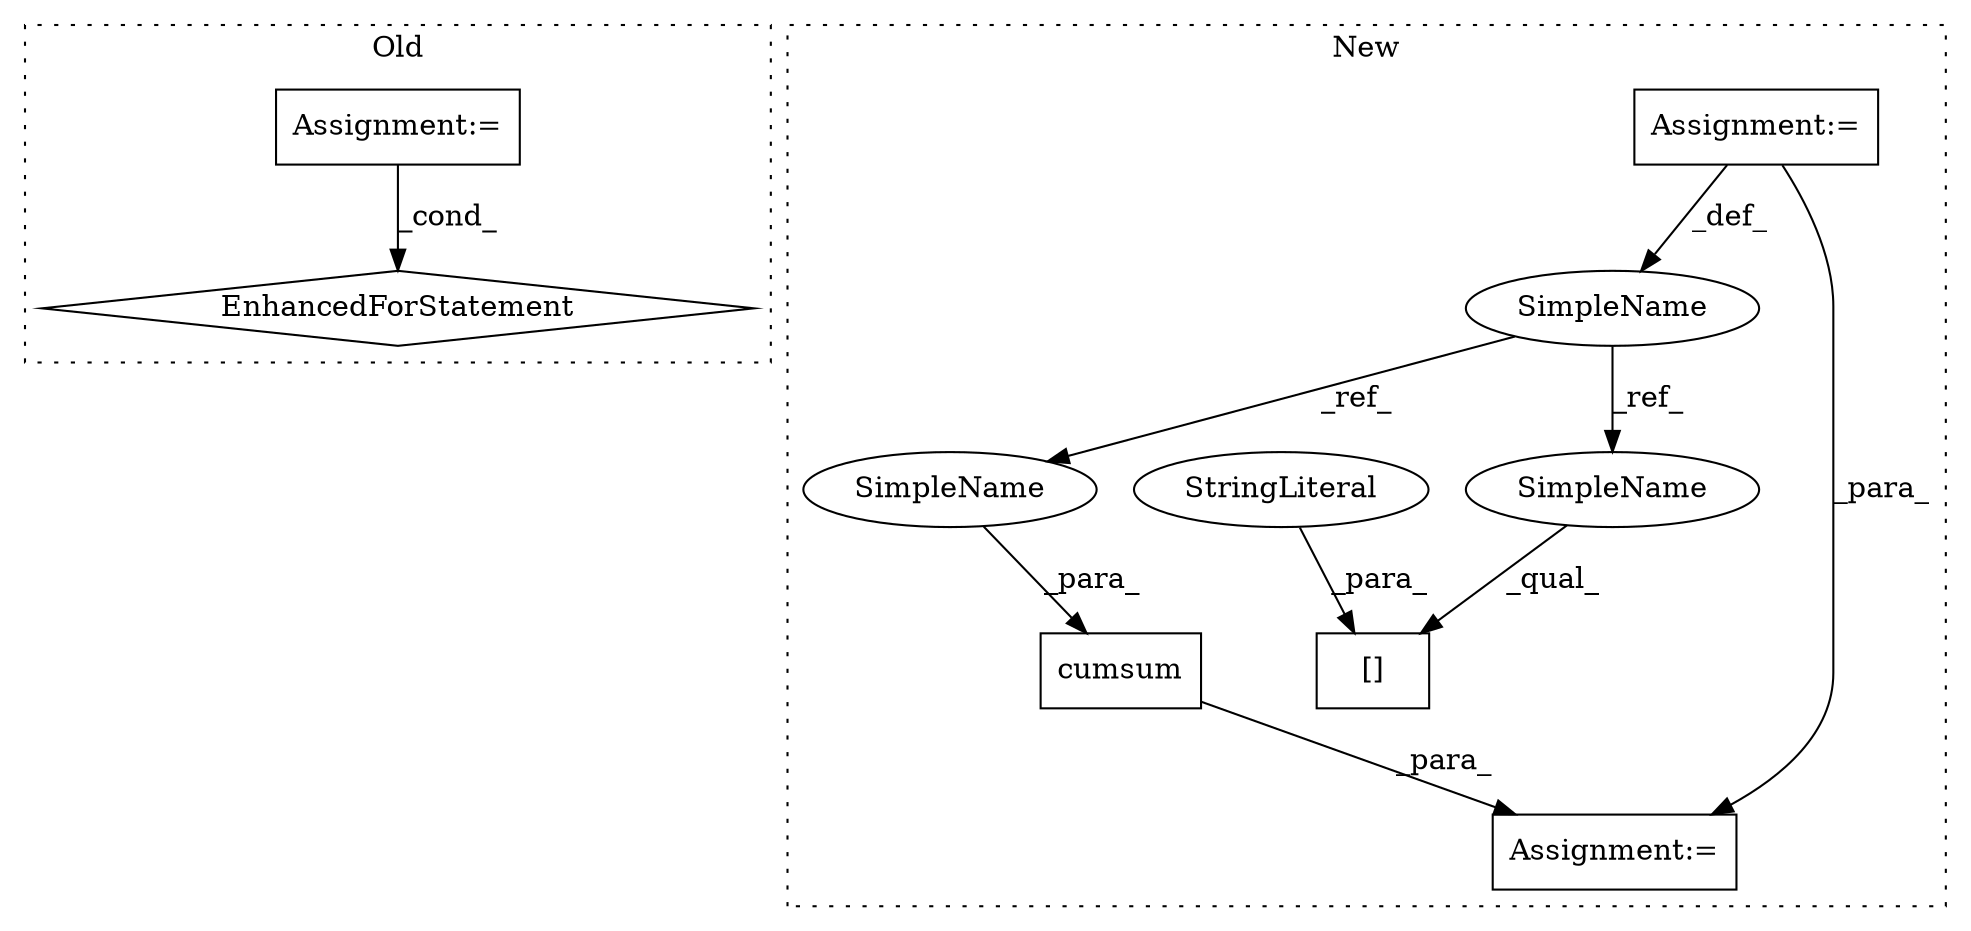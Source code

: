 digraph G {
subgraph cluster0 {
1 [label="EnhancedForStatement" a="70" s="6344,6433" l="63,2" shape="diamond"];
8 [label="Assignment:=" a="7" s="6344,6433" l="63,2" shape="box"];
label = "Old";
style="dotted";
}
subgraph cluster1 {
2 [label="cumsum" a="32" s="6449,6465" l="7,1" shape="box"];
3 [label="SimpleName" a="42" s="6041" l="7" shape="ellipse"];
4 [label="[]" a="2" s="6523,6549" l="8,1" shape="box"];
5 [label="StringLiteral" a="45" s="6531" l="18" shape="ellipse"];
6 [label="Assignment:=" a="7" s="6442" l="1" shape="box"];
7 [label="Assignment:=" a="7" s="6048" l="1" shape="box"];
9 [label="SimpleName" a="42" s="6523" l="7" shape="ellipse"];
10 [label="SimpleName" a="42" s="6456" l="7" shape="ellipse"];
label = "New";
style="dotted";
}
2 -> 6 [label="_para_"];
3 -> 10 [label="_ref_"];
3 -> 9 [label="_ref_"];
5 -> 4 [label="_para_"];
7 -> 6 [label="_para_"];
7 -> 3 [label="_def_"];
8 -> 1 [label="_cond_"];
9 -> 4 [label="_qual_"];
10 -> 2 [label="_para_"];
}